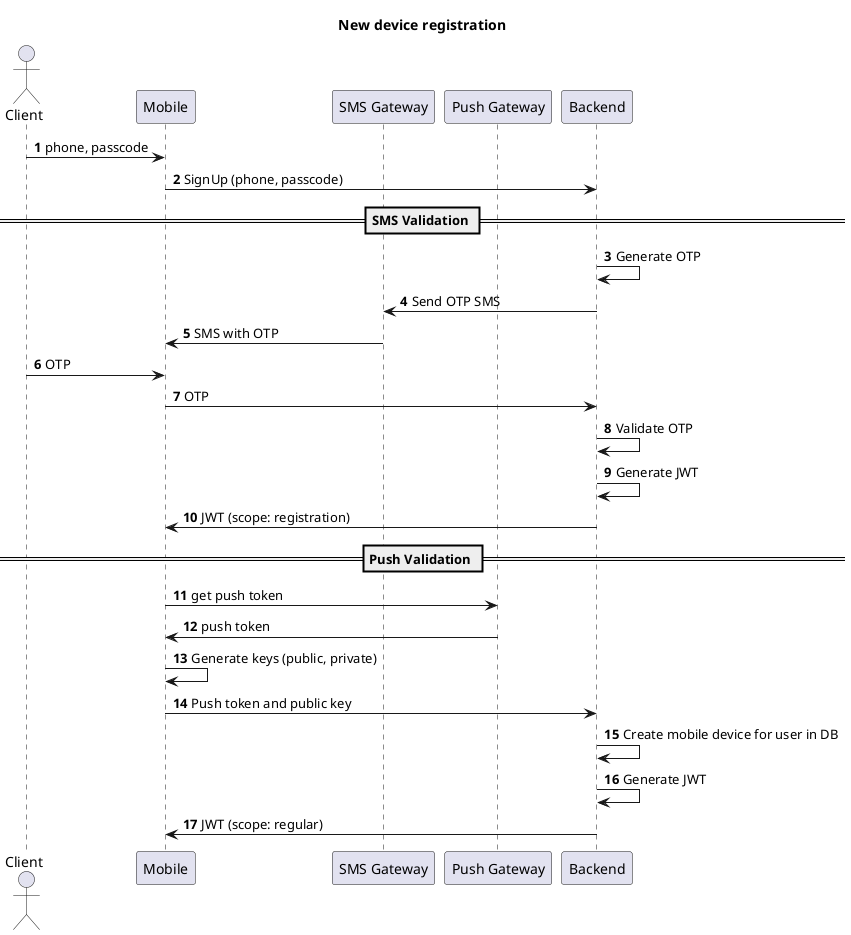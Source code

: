 @startuml
title: New device registration

actor Client as user
participant Mobile as Mob
participant "SMS Gateway" as sms
participant "Push Gateway" as push
participant Backend as Back

autonumber
user -> Mob: phone, passcode
Mob -> Back: SignUp (phone, passcode)

== SMS Validation ==
Back -> Back: Generate OTP
Back -> sms: Send OTP SMS
sms -> Mob: SMS with OTP
user -> Mob: OTP
Mob -> Back: OTP
Back -> Back: Validate OTP
Back -> Back: Generate JWT
Back -> Mob: JWT (scope: registration)

== Push Validation ==
Mob -> push: get push token
push -> Mob: push token
Mob -> Mob: Generate keys (public, private)
Mob -> Back: Push token and public key
Back -> Back: Create mobile device for user in DB
Back -> Back: Generate JWT
Back -> Mob: JWT (scope: regular)
@enduml